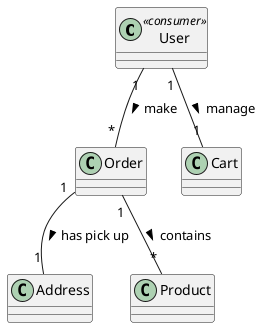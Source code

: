 @startuml
class User <<consumer>> {}
class Address {}

' Product Classes
class Product {}

' Order Classes
class Order {}
class Cart {}

' Associations
User "1" -- "*" Order : make >
User "1" -- "1" Cart: manage >
Order "1" -- "1" Address : has pick up >
Order "1" -- "*" Product : contains >

@enduml